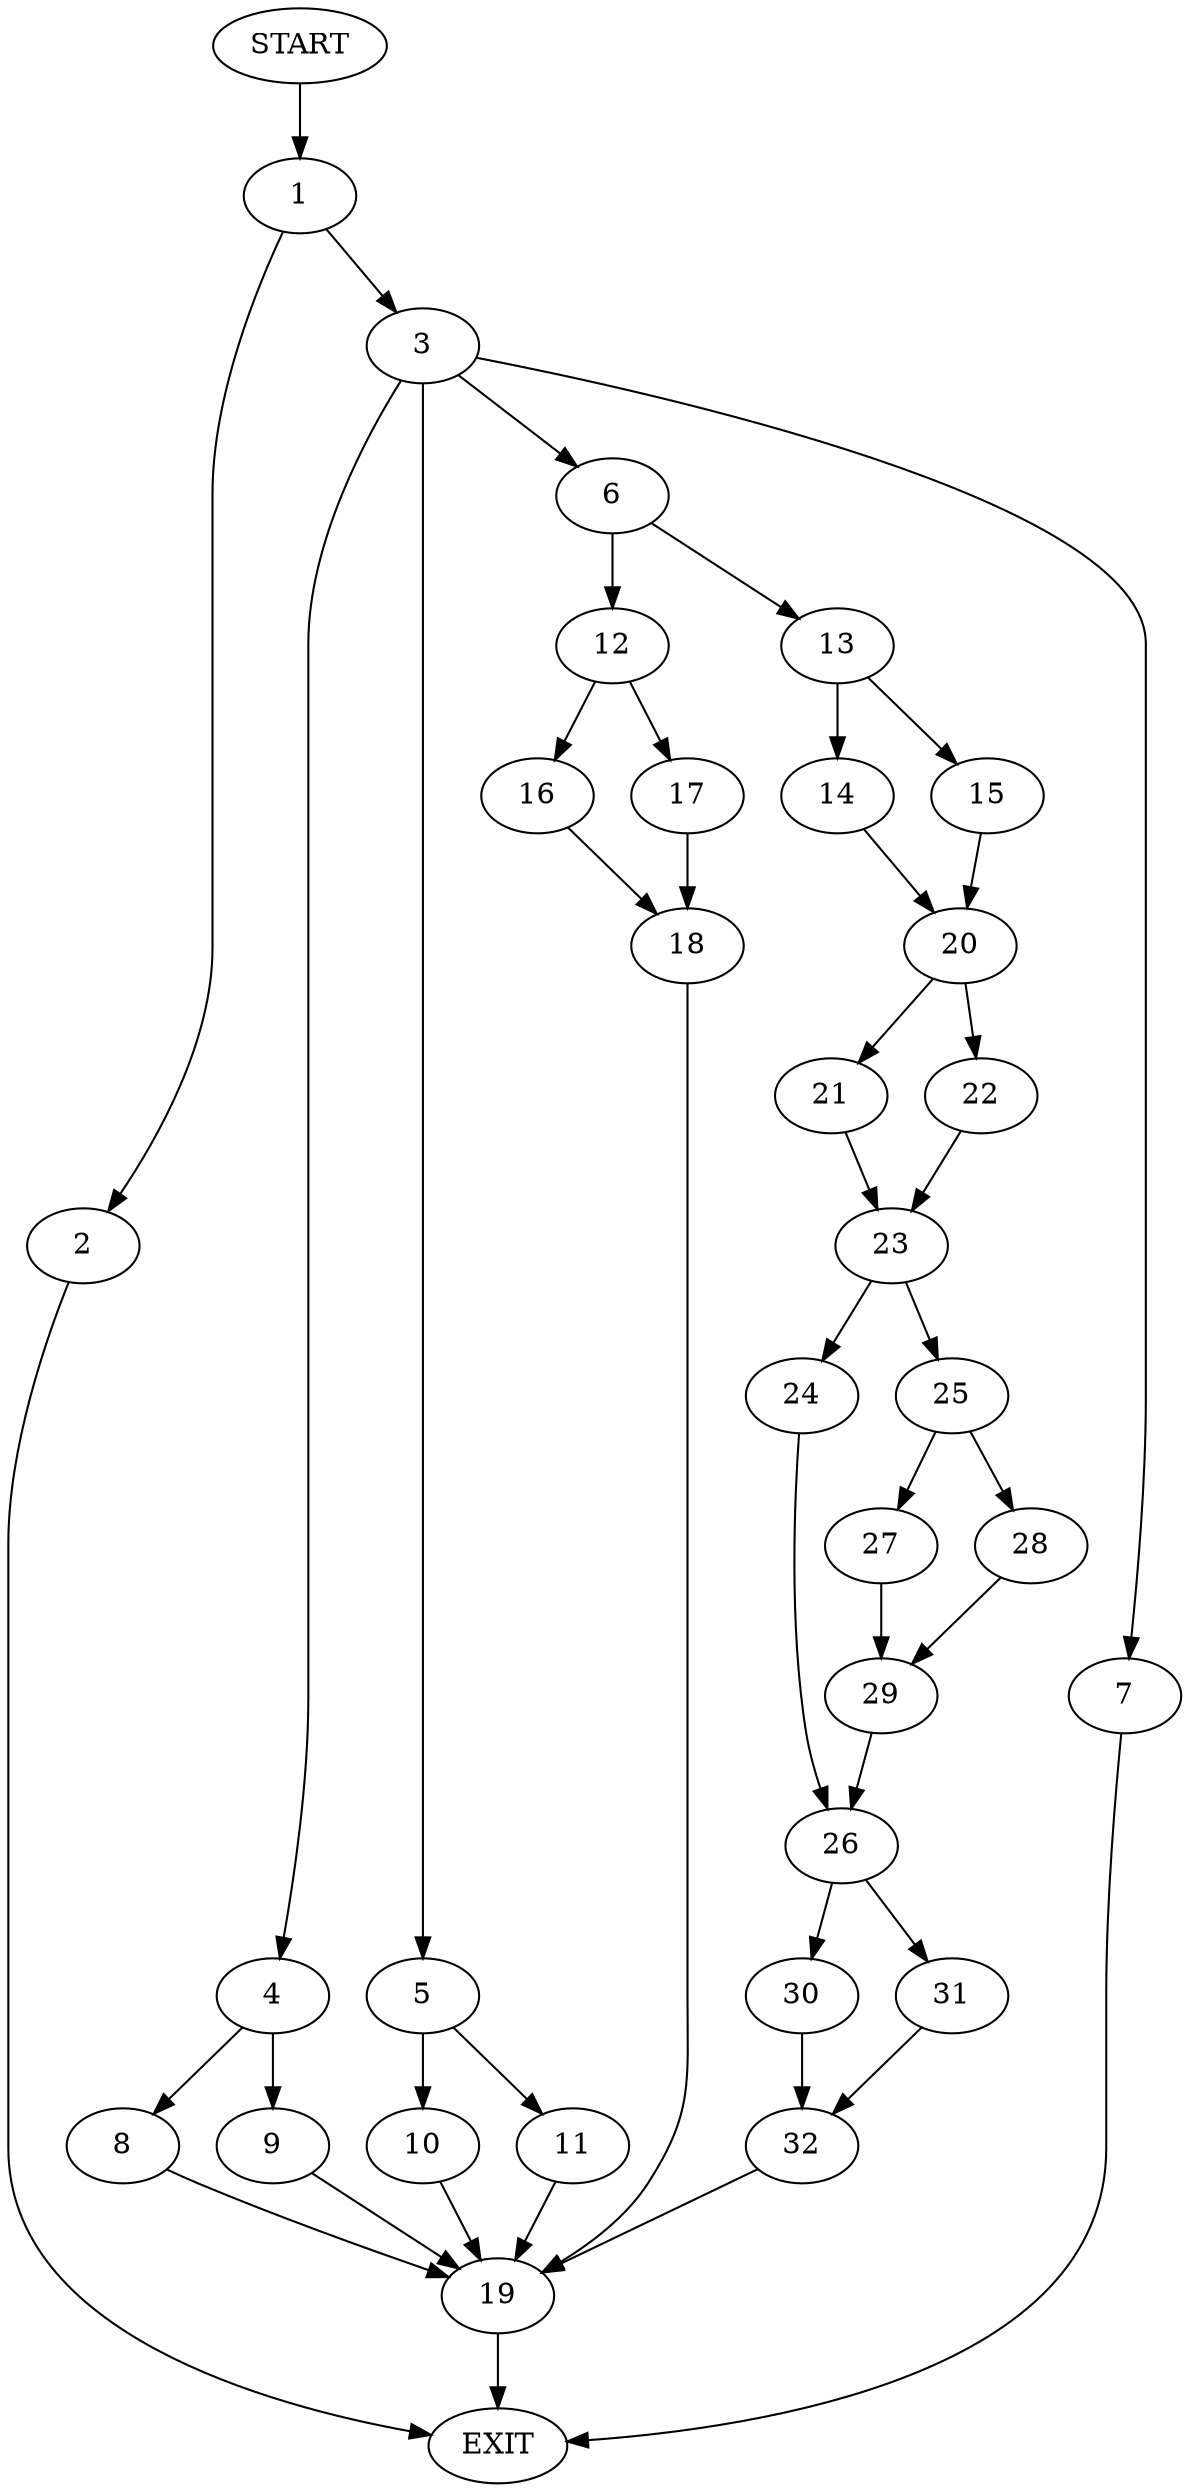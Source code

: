 digraph {
0 [label="START"]
33 [label="EXIT"]
0 -> 1
1 -> 2
1 -> 3
3 -> 4
3 -> 5
3 -> 6
3 -> 7
2 -> 33
7 -> 33
4 -> 8
4 -> 9
5 -> 10
5 -> 11
6 -> 12
6 -> 13
13 -> 14
13 -> 15
12 -> 16
12 -> 17
16 -> 18
17 -> 18
18 -> 19
19 -> 33
15 -> 20
14 -> 20
20 -> 21
20 -> 22
22 -> 23
21 -> 23
23 -> 24
23 -> 25
24 -> 26
25 -> 27
25 -> 28
27 -> 29
28 -> 29
29 -> 26
26 -> 30
26 -> 31
30 -> 32
31 -> 32
32 -> 19
11 -> 19
10 -> 19
8 -> 19
9 -> 19
}
